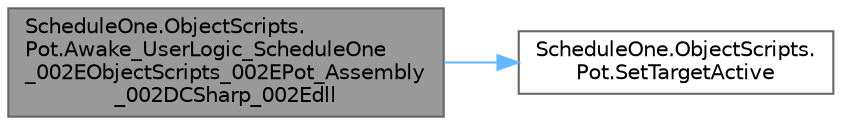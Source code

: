 digraph "ScheduleOne.ObjectScripts.Pot.Awake_UserLogic_ScheduleOne_002EObjectScripts_002EPot_Assembly_002DCSharp_002Edll"
{
 // LATEX_PDF_SIZE
  bgcolor="transparent";
  edge [fontname=Helvetica,fontsize=10,labelfontname=Helvetica,labelfontsize=10];
  node [fontname=Helvetica,fontsize=10,shape=box,height=0.2,width=0.4];
  rankdir="LR";
  Node1 [id="Node000001",label="ScheduleOne.ObjectScripts.\lPot.Awake_UserLogic_ScheduleOne\l_002EObjectScripts_002EPot_Assembly\l_002DCSharp_002Edll",height=0.2,width=0.4,color="gray40", fillcolor="grey60", style="filled", fontcolor="black",tooltip=" "];
  Node1 -> Node2 [id="edge1_Node000001_Node000002",color="steelblue1",style="solid",tooltip=" "];
  Node2 [id="Node000002",label="ScheduleOne.ObjectScripts.\lPot.SetTargetActive",height=0.2,width=0.4,color="grey40", fillcolor="white", style="filled",URL="$class_schedule_one_1_1_object_scripts_1_1_pot.html#a7a8990519404b3c5468857b650f0b324",tooltip=" "];
}
